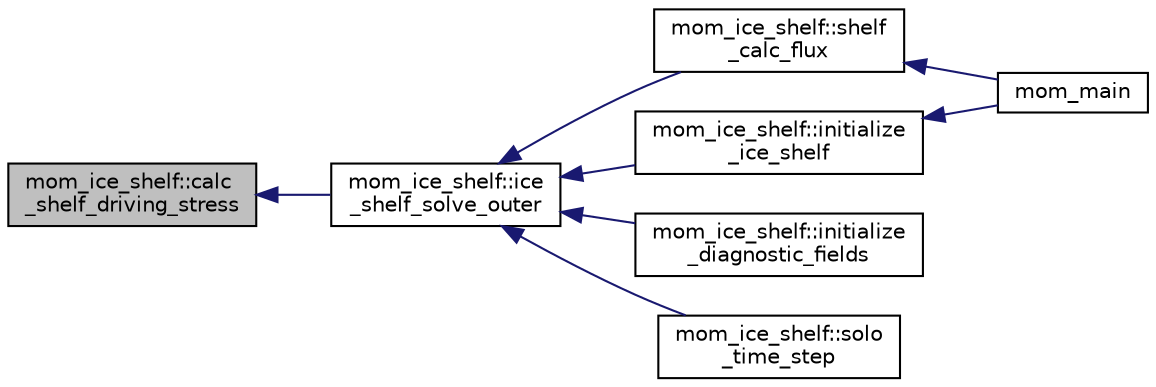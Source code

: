 digraph "mom_ice_shelf::calc_shelf_driving_stress"
{
 // INTERACTIVE_SVG=YES
  edge [fontname="Helvetica",fontsize="10",labelfontname="Helvetica",labelfontsize="10"];
  node [fontname="Helvetica",fontsize="10",shape=record];
  rankdir="LR";
  Node48 [label="mom_ice_shelf::calc\l_shelf_driving_stress",height=0.2,width=0.4,color="black", fillcolor="grey75", style="filled", fontcolor="black"];
  Node48 -> Node49 [dir="back",color="midnightblue",fontsize="10",style="solid",fontname="Helvetica"];
  Node49 [label="mom_ice_shelf::ice\l_shelf_solve_outer",height=0.2,width=0.4,color="black", fillcolor="white", style="filled",URL="$namespacemom__ice__shelf.html#a5d64b696412c0bfd8ded2e2eacaa917c"];
  Node49 -> Node50 [dir="back",color="midnightblue",fontsize="10",style="solid",fontname="Helvetica"];
  Node50 [label="mom_ice_shelf::shelf\l_calc_flux",height=0.2,width=0.4,color="black", fillcolor="white", style="filled",URL="$namespacemom__ice__shelf.html#a3b0e0cc9f36c5197236cc05867b780df",tooltip="Calculates fluxes between the ocean and ice-shelf using the three-equations formulation (optional to ..."];
  Node50 -> Node51 [dir="back",color="midnightblue",fontsize="10",style="solid",fontname="Helvetica"];
  Node51 [label="mom_main",height=0.2,width=0.4,color="black", fillcolor="white", style="filled",URL="$MOM__driver_8F90.html#a08fffeb2d8e8acbf9ed4609be6d258c6"];
  Node49 -> Node52 [dir="back",color="midnightblue",fontsize="10",style="solid",fontname="Helvetica"];
  Node52 [label="mom_ice_shelf::initialize\l_ice_shelf",height=0.2,width=0.4,color="black", fillcolor="white", style="filled",URL="$namespacemom__ice__shelf.html#ae315e8464ef8a20062e3bccb61886755",tooltip="Initializes shelf model data, parameters and diagnostics. "];
  Node52 -> Node51 [dir="back",color="midnightblue",fontsize="10",style="solid",fontname="Helvetica"];
  Node49 -> Node53 [dir="back",color="midnightblue",fontsize="10",style="solid",fontname="Helvetica"];
  Node53 [label="mom_ice_shelf::initialize\l_diagnostic_fields",height=0.2,width=0.4,color="black", fillcolor="white", style="filled",URL="$namespacemom__ice__shelf.html#ae7611e3515ecf0eae0c5d6d17330fd6f"];
  Node49 -> Node54 [dir="back",color="midnightblue",fontsize="10",style="solid",fontname="Helvetica"];
  Node54 [label="mom_ice_shelf::solo\l_time_step",height=0.2,width=0.4,color="black", fillcolor="white", style="filled",URL="$namespacemom__ice__shelf.html#ac084bdc5be4e708e3263488e9574a3c9"];
}

